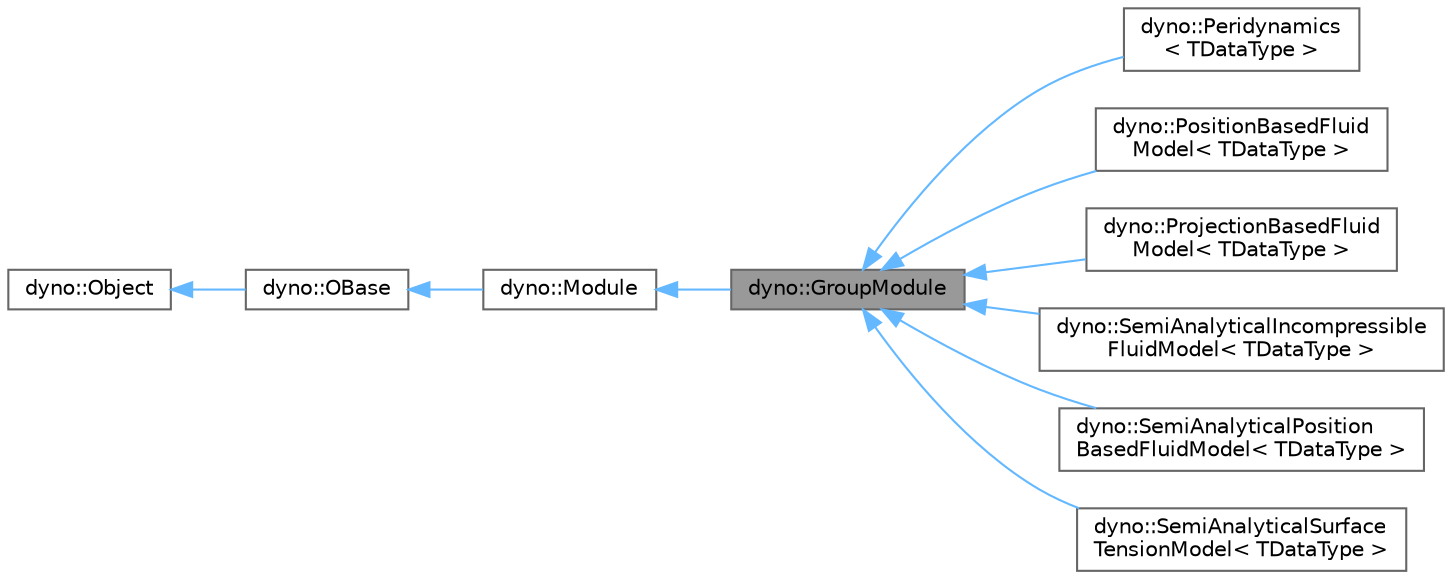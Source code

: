 digraph "dyno::GroupModule"
{
 // LATEX_PDF_SIZE
  bgcolor="transparent";
  edge [fontname=Helvetica,fontsize=10,labelfontname=Helvetica,labelfontsize=10];
  node [fontname=Helvetica,fontsize=10,shape=box,height=0.2,width=0.4];
  rankdir="LR";
  Node1 [id="Node000001",label="dyno::GroupModule",height=0.2,width=0.4,color="gray40", fillcolor="grey60", style="filled", fontcolor="black",tooltip=" "];
  Node2 -> Node1 [id="edge1_Node000001_Node000002",dir="back",color="steelblue1",style="solid",tooltip=" "];
  Node2 [id="Node000002",label="dyno::Module",height=0.2,width=0.4,color="gray40", fillcolor="white", style="filled",URL="$classdyno_1_1_module.html",tooltip=" "];
  Node3 -> Node2 [id="edge2_Node000002_Node000003",dir="back",color="steelblue1",style="solid",tooltip=" "];
  Node3 [id="Node000003",label="dyno::OBase",height=0.2,width=0.4,color="gray40", fillcolor="white", style="filled",URL="$classdyno_1_1_o_base.html",tooltip=" "];
  Node4 -> Node3 [id="edge3_Node000003_Node000004",dir="back",color="steelblue1",style="solid",tooltip=" "];
  Node4 [id="Node000004",label="dyno::Object",height=0.2,width=0.4,color="gray40", fillcolor="white", style="filled",URL="$classdyno_1_1_object.html",tooltip=" "];
  Node1 -> Node5 [id="edge4_Node000001_Node000005",dir="back",color="steelblue1",style="solid",tooltip=" "];
  Node5 [id="Node000005",label="dyno::Peridynamics\l\< TDataType \>",height=0.2,width=0.4,color="gray40", fillcolor="white", style="filled",URL="$classdyno_1_1_peridynamics.html",tooltip=" "];
  Node1 -> Node6 [id="edge5_Node000001_Node000006",dir="back",color="steelblue1",style="solid",tooltip=" "];
  Node6 [id="Node000006",label="dyno::PositionBasedFluid\lModel\< TDataType \>",height=0.2,width=0.4,color="gray40", fillcolor="white", style="filled",URL="$classdyno_1_1_position_based_fluid_model.html",tooltip=" "];
  Node1 -> Node7 [id="edge6_Node000001_Node000007",dir="back",color="steelblue1",style="solid",tooltip=" "];
  Node7 [id="Node000007",label="dyno::ProjectionBasedFluid\lModel\< TDataType \>",height=0.2,width=0.4,color="gray40", fillcolor="white", style="filled",URL="$classdyno_1_1_projection_based_fluid_model.html",tooltip=" "];
  Node1 -> Node8 [id="edge7_Node000001_Node000008",dir="back",color="steelblue1",style="solid",tooltip=" "];
  Node8 [id="Node000008",label="dyno::SemiAnalyticalIncompressible\lFluidModel\< TDataType \>",height=0.2,width=0.4,color="gray40", fillcolor="white", style="filled",URL="$classdyno_1_1_semi_analytical_incompressible_fluid_model.html",tooltip=" "];
  Node1 -> Node9 [id="edge8_Node000001_Node000009",dir="back",color="steelblue1",style="solid",tooltip=" "];
  Node9 [id="Node000009",label="dyno::SemiAnalyticalPosition\lBasedFluidModel\< TDataType \>",height=0.2,width=0.4,color="gray40", fillcolor="white", style="filled",URL="$classdyno_1_1_semi_analytical_position_based_fluid_model.html",tooltip=" "];
  Node1 -> Node10 [id="edge9_Node000001_Node000010",dir="back",color="steelblue1",style="solid",tooltip=" "];
  Node10 [id="Node000010",label="dyno::SemiAnalyticalSurface\lTensionModel\< TDataType \>",height=0.2,width=0.4,color="gray40", fillcolor="white", style="filled",URL="$classdyno_1_1_semi_analytical_surface_tension_model.html",tooltip="Semi-Analytical Surface Tension Model for Free Surface Flows."];
}
